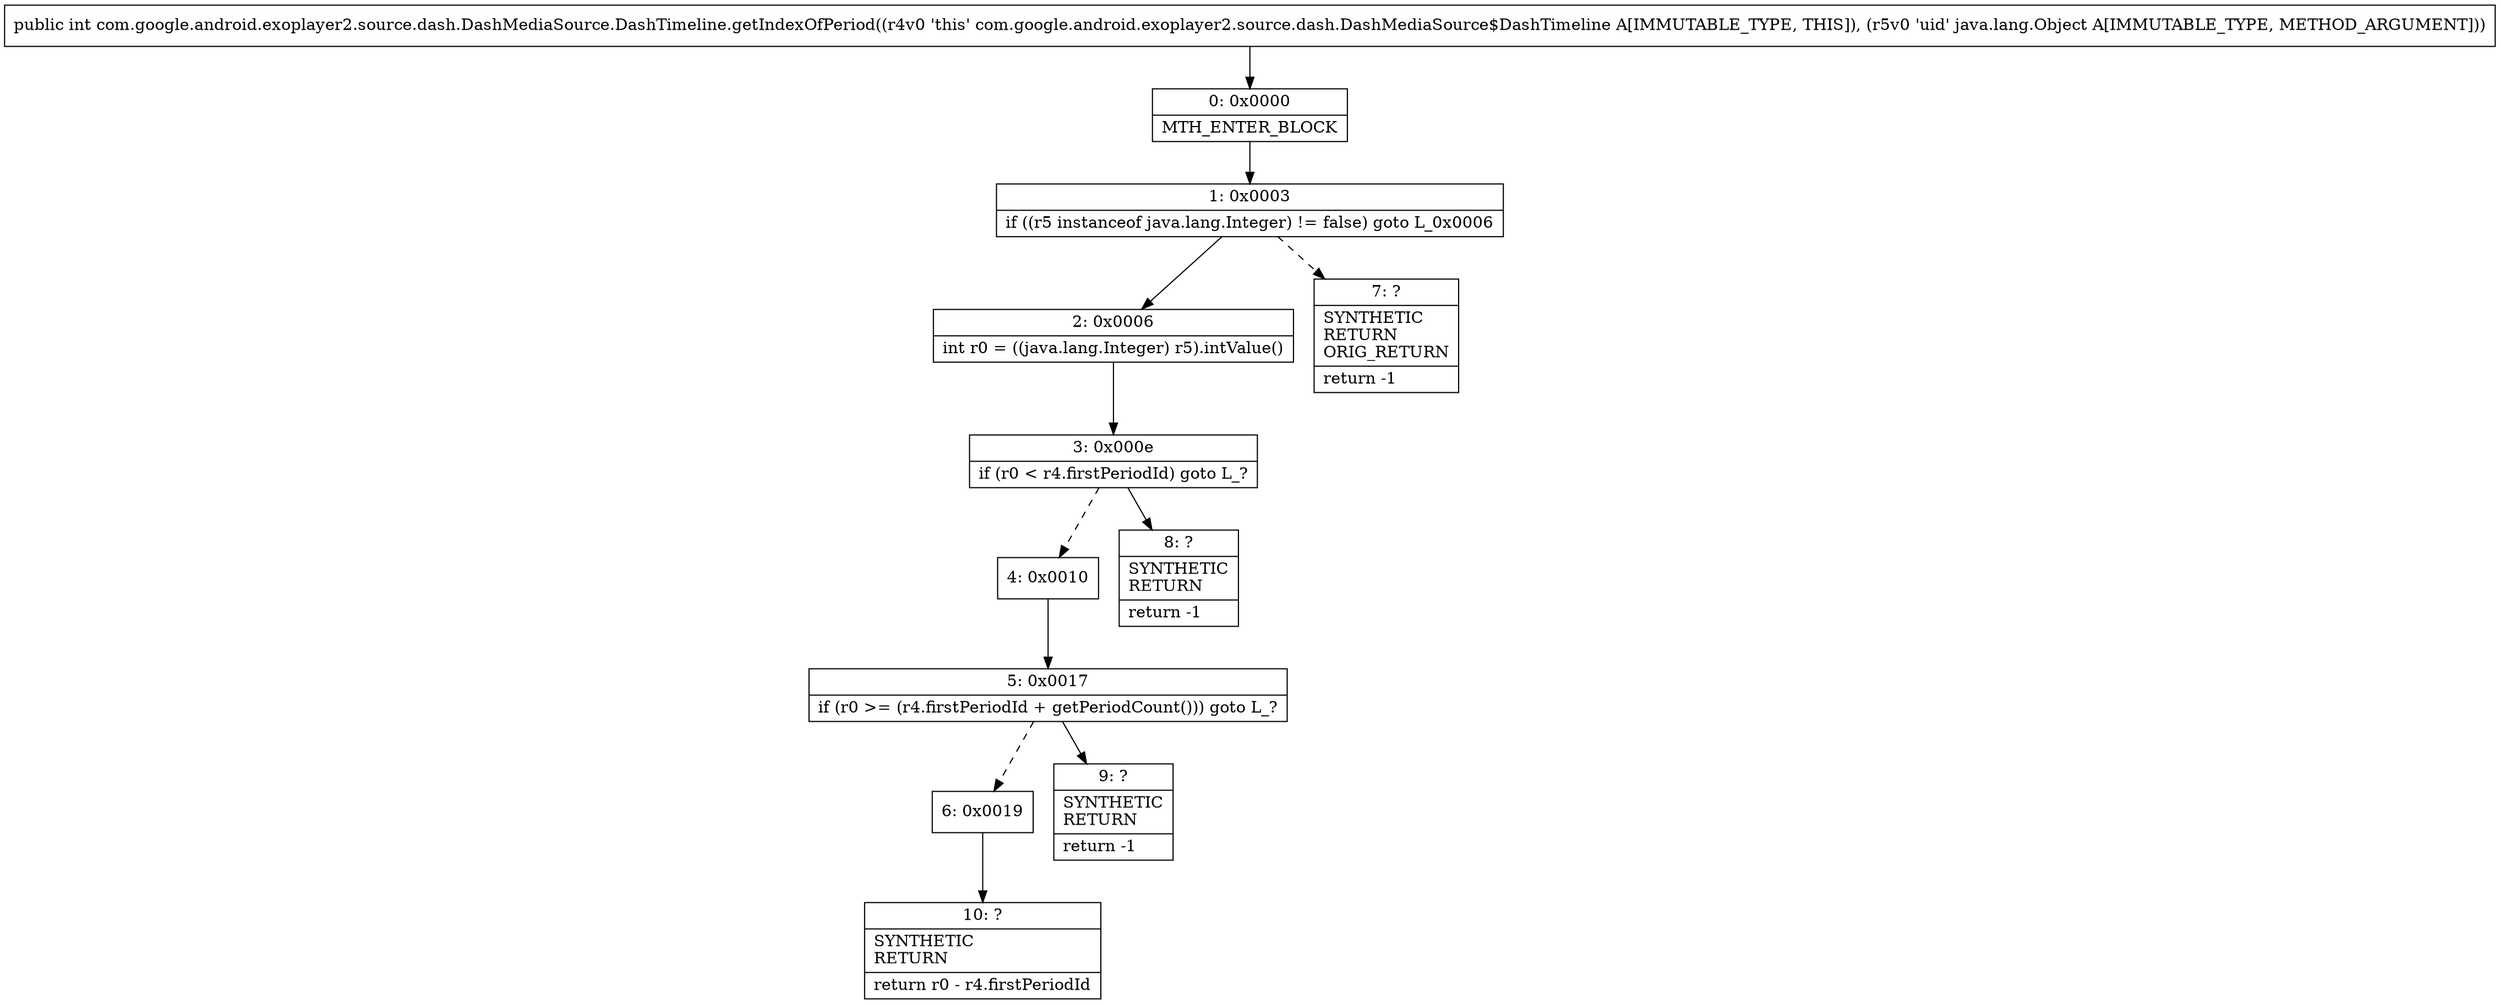 digraph "CFG forcom.google.android.exoplayer2.source.dash.DashMediaSource.DashTimeline.getIndexOfPeriod(Ljava\/lang\/Object;)I" {
Node_0 [shape=record,label="{0\:\ 0x0000|MTH_ENTER_BLOCK\l}"];
Node_1 [shape=record,label="{1\:\ 0x0003|if ((r5 instanceof java.lang.Integer) != false) goto L_0x0006\l}"];
Node_2 [shape=record,label="{2\:\ 0x0006|int r0 = ((java.lang.Integer) r5).intValue()\l}"];
Node_3 [shape=record,label="{3\:\ 0x000e|if (r0 \< r4.firstPeriodId) goto L_?\l}"];
Node_4 [shape=record,label="{4\:\ 0x0010}"];
Node_5 [shape=record,label="{5\:\ 0x0017|if (r0 \>= (r4.firstPeriodId + getPeriodCount())) goto L_?\l}"];
Node_6 [shape=record,label="{6\:\ 0x0019}"];
Node_7 [shape=record,label="{7\:\ ?|SYNTHETIC\lRETURN\lORIG_RETURN\l|return \-1\l}"];
Node_8 [shape=record,label="{8\:\ ?|SYNTHETIC\lRETURN\l|return \-1\l}"];
Node_9 [shape=record,label="{9\:\ ?|SYNTHETIC\lRETURN\l|return \-1\l}"];
Node_10 [shape=record,label="{10\:\ ?|SYNTHETIC\lRETURN\l|return r0 \- r4.firstPeriodId\l}"];
MethodNode[shape=record,label="{public int com.google.android.exoplayer2.source.dash.DashMediaSource.DashTimeline.getIndexOfPeriod((r4v0 'this' com.google.android.exoplayer2.source.dash.DashMediaSource$DashTimeline A[IMMUTABLE_TYPE, THIS]), (r5v0 'uid' java.lang.Object A[IMMUTABLE_TYPE, METHOD_ARGUMENT])) }"];
MethodNode -> Node_0;
Node_0 -> Node_1;
Node_1 -> Node_2;
Node_1 -> Node_7[style=dashed];
Node_2 -> Node_3;
Node_3 -> Node_4[style=dashed];
Node_3 -> Node_8;
Node_4 -> Node_5;
Node_5 -> Node_6[style=dashed];
Node_5 -> Node_9;
Node_6 -> Node_10;
}

